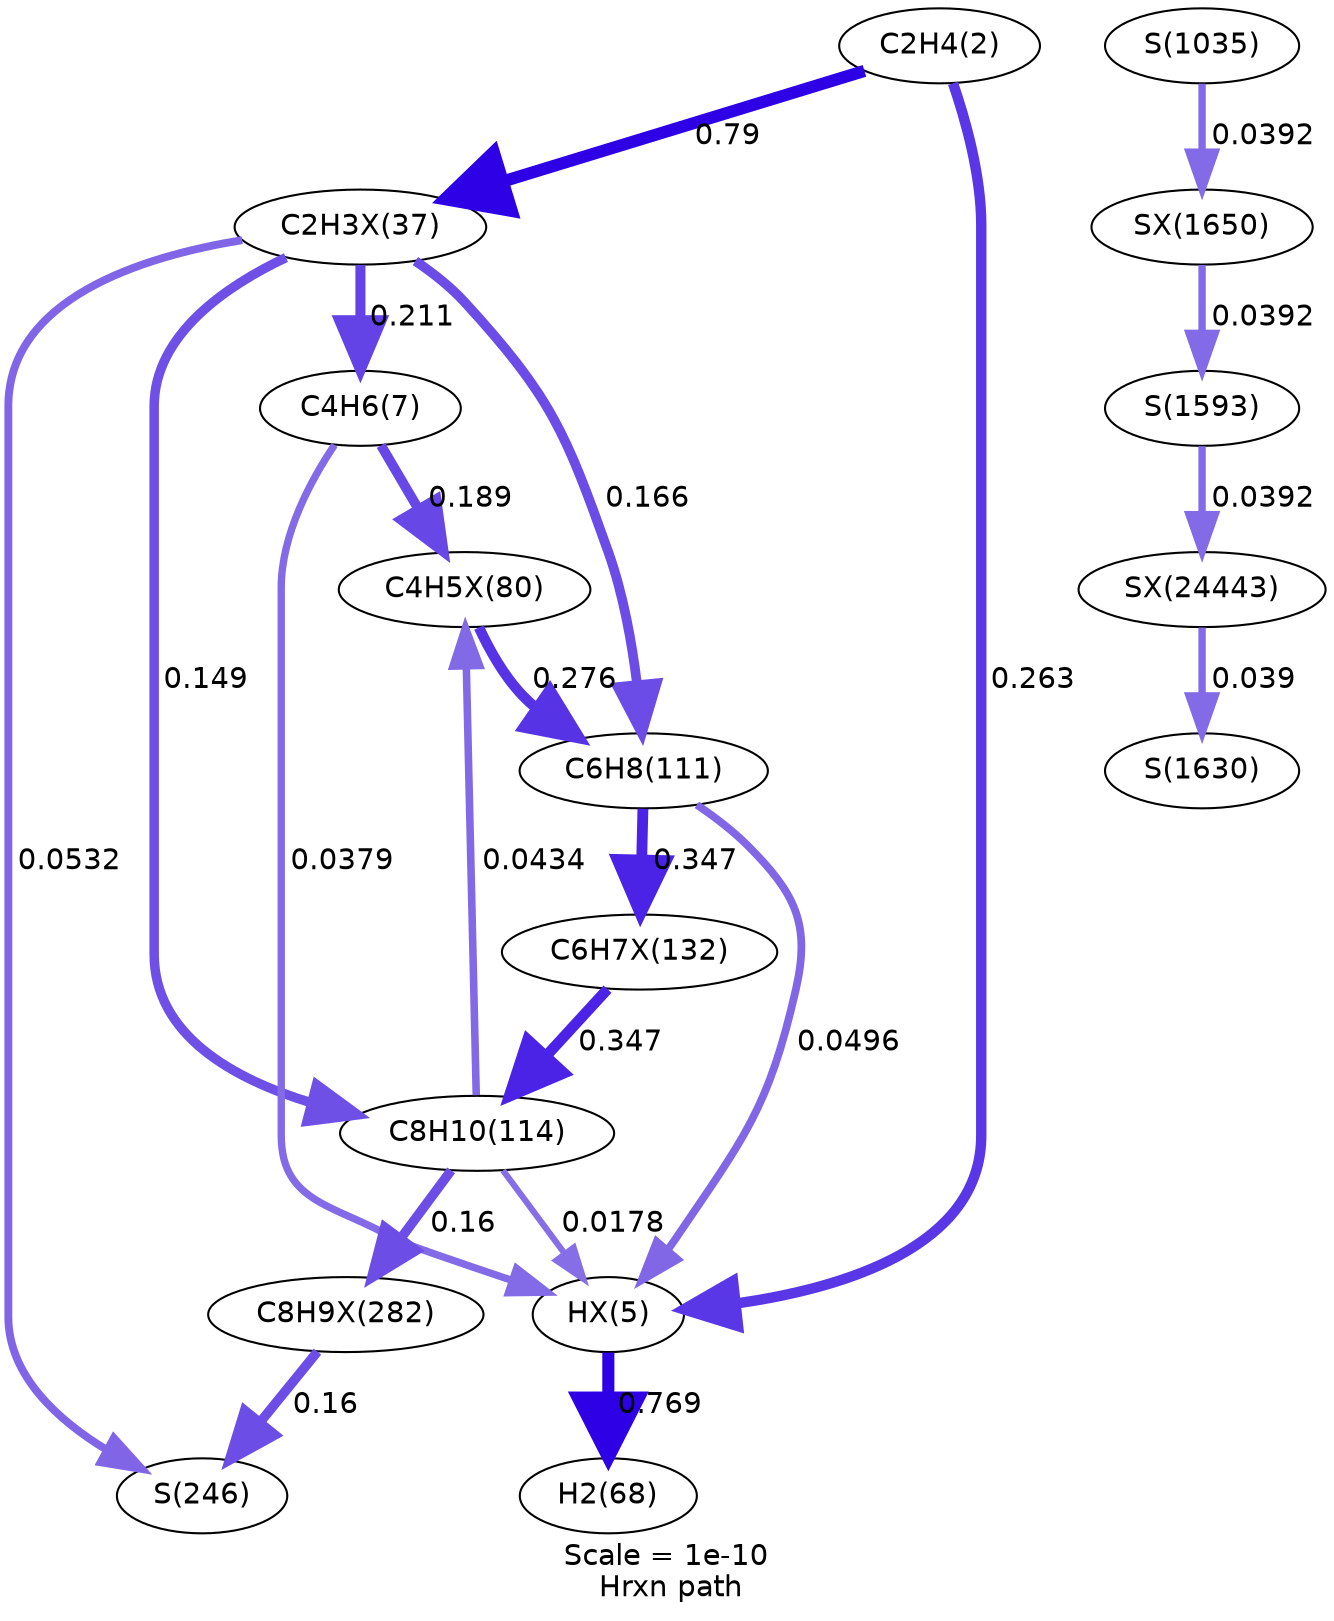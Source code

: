 digraph reaction_paths {
center=1;
s5 -> s34[fontname="Helvetica", style="setlinewidth(4.99)", arrowsize=2.5, color="0.7, 0.763, 0.9"
, label=" 0.263"];
s5 -> s35[fontname="Helvetica", style="setlinewidth(5.82)", arrowsize=2.91, color="0.7, 1.29, 0.9"
, label=" 0.79"];
s8 -> s34[fontname="Helvetica", style="setlinewidth(3.53)", arrowsize=1.76, color="0.7, 0.538, 0.9"
, label=" 0.0379"];
s34 -> s9[fontname="Helvetica", style="setlinewidth(5.8)", arrowsize=2.9, color="0.7, 1.27, 0.9"
, label=" 0.769"];
s10 -> s34[fontname="Helvetica", style="setlinewidth(3.73)", arrowsize=1.87, color="0.7, 0.55, 0.9"
, label=" 0.0496"];
s11 -> s34[fontname="Helvetica", style="setlinewidth(2.96)", arrowsize=1.48, color="0.7, 0.518, 0.9"
, label=" 0.0178"];
s35 -> s8[fontname="Helvetica", style="setlinewidth(4.83)", arrowsize=2.41, color="0.7, 0.711, 0.9"
, label=" 0.211"];
s35 -> s10[fontname="Helvetica", style="setlinewidth(4.64)", arrowsize=2.32, color="0.7, 0.666, 0.9"
, label=" 0.166"];
s35 -> s11[fontname="Helvetica", style="setlinewidth(4.56)", arrowsize=2.28, color="0.7, 0.649, 0.9"
, label=" 0.149"];
s35 -> s15[fontname="Helvetica", style="setlinewidth(3.79)", arrowsize=1.89, color="0.7, 0.553, 0.9"
, label=" 0.0532"];
s8 -> s37[fontname="Helvetica", style="setlinewidth(4.74)", arrowsize=2.37, color="0.7, 0.689, 0.9"
, label=" 0.189"];
s37 -> s10[fontname="Helvetica", style="setlinewidth(5.03)", arrowsize=2.51, color="0.7, 0.776, 0.9"
, label=" 0.276"];
s11 -> s37[fontname="Helvetica", style="setlinewidth(3.63)", arrowsize=1.82, color="0.7, 0.543, 0.9"
, label=" 0.0434"];
s10 -> s39[fontname="Helvetica", style="setlinewidth(5.2)", arrowsize=2.6, color="0.7, 0.847, 0.9"
, label=" 0.347"];
s39 -> s11[fontname="Helvetica", style="setlinewidth(5.2)", arrowsize=2.6, color="0.7, 0.847, 0.9"
, label=" 0.347"];
s11 -> s41[fontname="Helvetica", style="setlinewidth(4.62)", arrowsize=2.31, color="0.7, 0.66, 0.9"
, label=" 0.16"];
s41 -> s15[fontname="Helvetica", style="setlinewidth(4.62)", arrowsize=2.31, color="0.7, 0.66, 0.9"
, label=" 0.16"];
s21 -> s43[fontname="Helvetica", style="setlinewidth(3.55)", arrowsize=1.78, color="0.7, 0.539, 0.9"
, label=" 0.0392"];
s43 -> s22[fontname="Helvetica", style="setlinewidth(3.55)", arrowsize=1.78, color="0.7, 0.539, 0.9"
, label=" 0.0392"];
s22 -> s44[fontname="Helvetica", style="setlinewidth(3.55)", arrowsize=1.78, color="0.7, 0.539, 0.9"
, label=" 0.0392"];
s44 -> s23[fontname="Helvetica", style="setlinewidth(3.55)", arrowsize=1.78, color="0.7, 0.539, 0.9"
, label=" 0.039"];
s5 [ fontname="Helvetica", label="C2H4(2)"];
s8 [ fontname="Helvetica", label="C4H6(7)"];
s9 [ fontname="Helvetica", label="H2(68)"];
s10 [ fontname="Helvetica", label="C6H8(111)"];
s11 [ fontname="Helvetica", label="C8H10(114)"];
s15 [ fontname="Helvetica", label="S(246)"];
s21 [ fontname="Helvetica", label="S(1035)"];
s22 [ fontname="Helvetica", label="S(1593)"];
s23 [ fontname="Helvetica", label="S(1630)"];
s34 [ fontname="Helvetica", label="HX(5)"];
s35 [ fontname="Helvetica", label="C2H3X(37)"];
s37 [ fontname="Helvetica", label="C4H5X(80)"];
s39 [ fontname="Helvetica", label="C6H7X(132)"];
s41 [ fontname="Helvetica", label="C8H9X(282)"];
s43 [ fontname="Helvetica", label="SX(1650)"];
s44 [ fontname="Helvetica", label="SX(24443)"];
 label = "Scale = 1e-10\l Hrxn path";
 fontname = "Helvetica";
}

